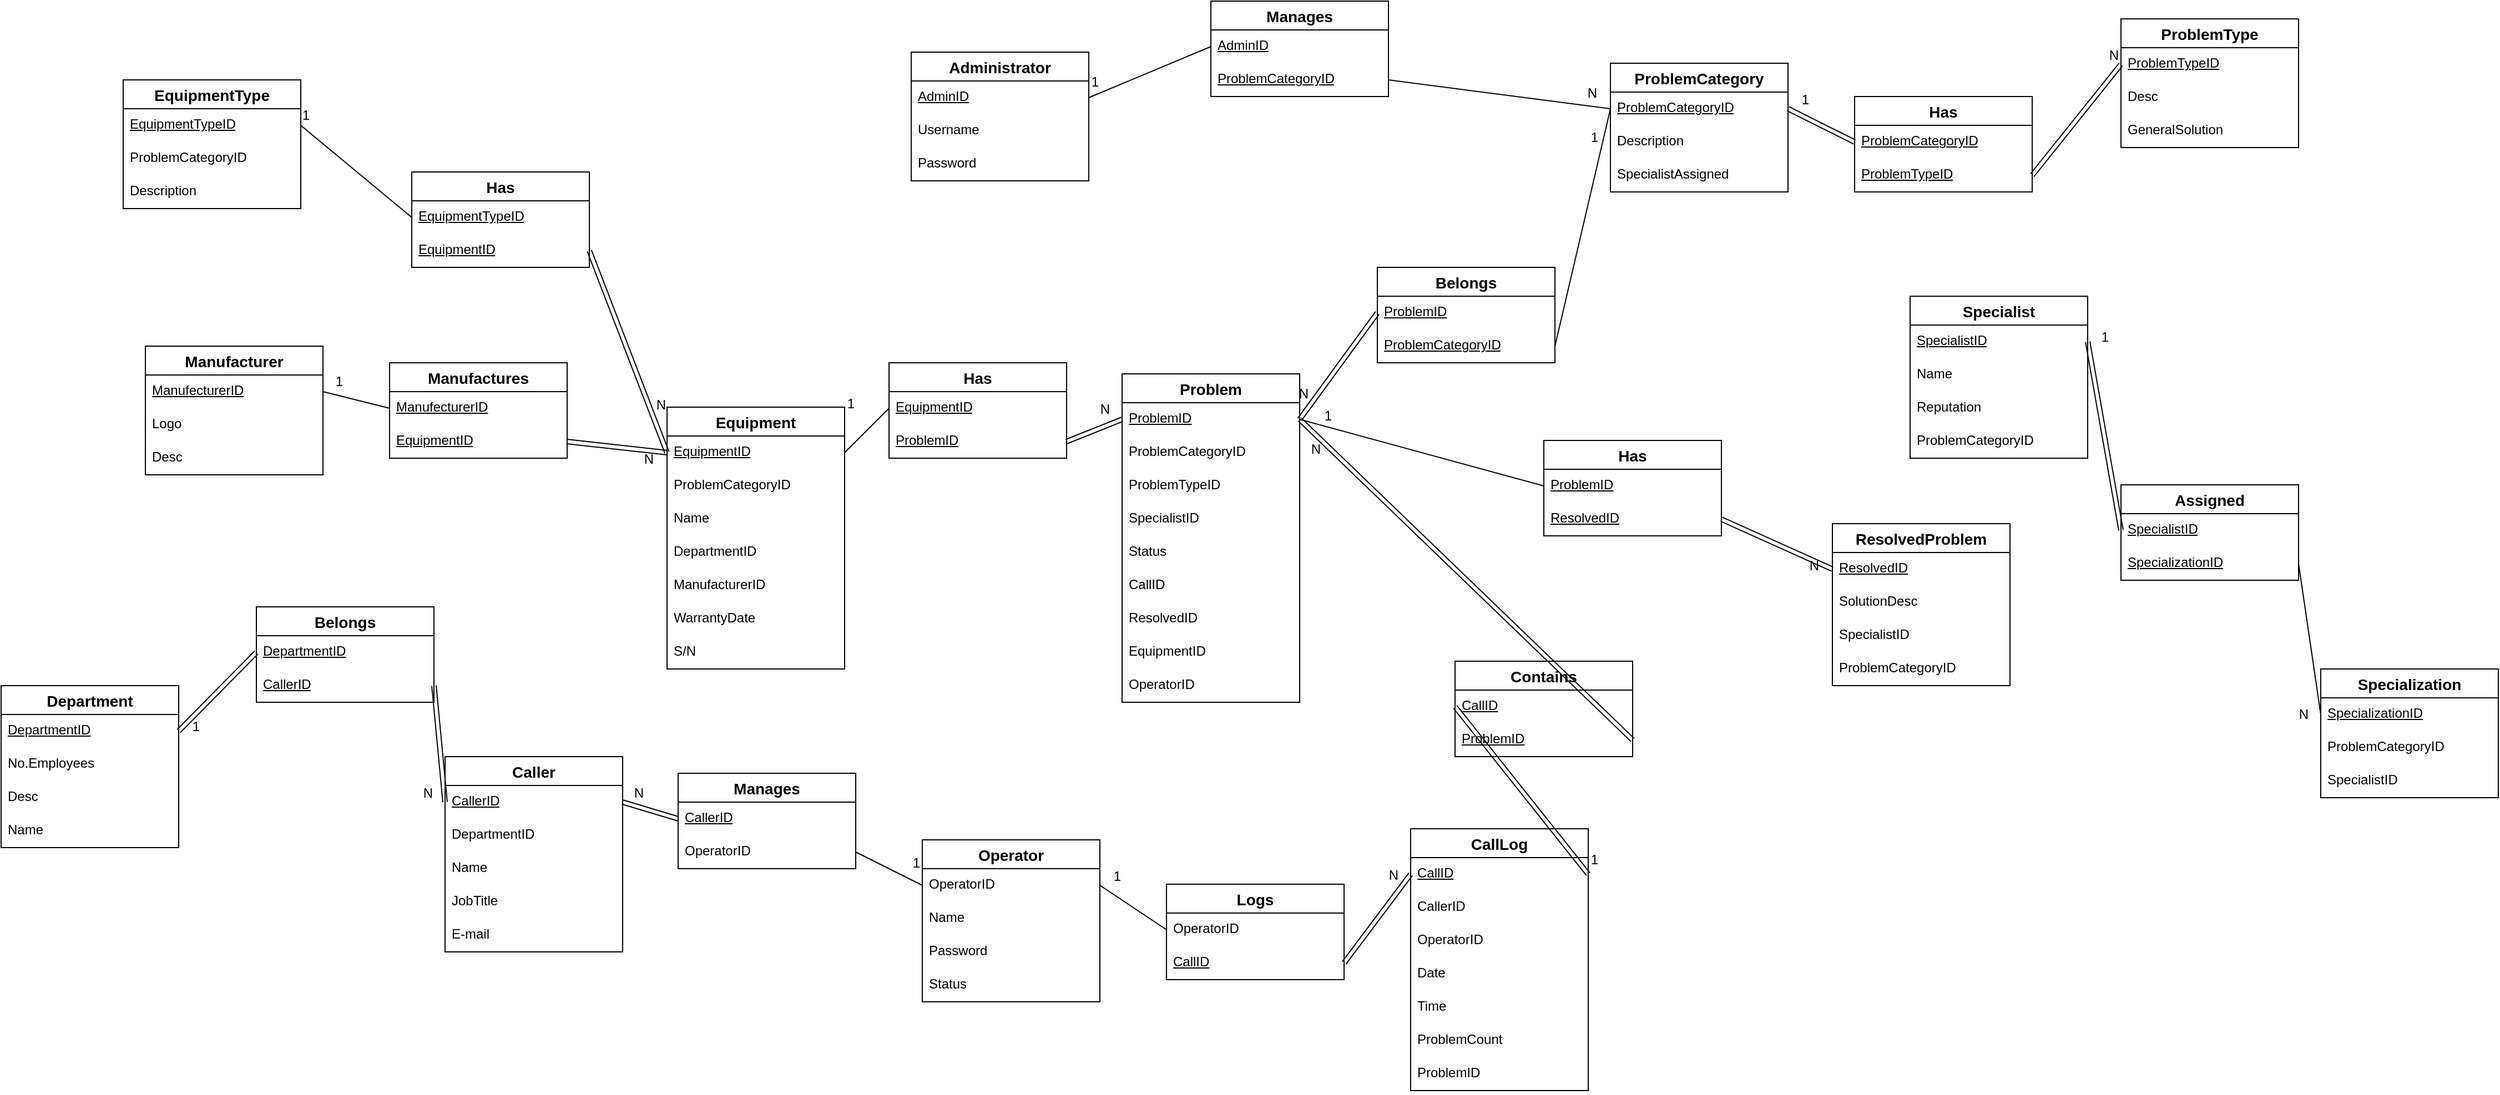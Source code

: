 <mxfile version="24.7.17">
  <diagram name="Página-1" id="cgUy74HiYtoIpU3tha52">
    <mxGraphModel dx="2302" dy="1422" grid="1" gridSize="10" guides="1" tooltips="1" connect="1" arrows="1" fold="1" page="1" pageScale="1" pageWidth="3300" pageHeight="4681" math="0" shadow="0">
      <root>
        <mxCell id="0" />
        <mxCell id="1" parent="0" />
        <mxCell id="JK030MNh_7zlfoLVC9jA-1" value="EquipmentType" style="swimlane;fontStyle=1;childLayout=stackLayout;horizontal=1;startSize=26;horizontalStack=0;resizeParent=1;resizeParentMax=0;resizeLast=0;collapsible=1;marginBottom=0;align=center;fontSize=14;" parent="1" vertex="1">
          <mxGeometry x="280" y="275" width="160" height="116" as="geometry">
            <mxRectangle x="720" y="360" width="140" height="30" as="alternateBounds" />
          </mxGeometry>
        </mxCell>
        <mxCell id="JK030MNh_7zlfoLVC9jA-2" value="&lt;u&gt;EquipmentTypeID&lt;/u&gt;" style="text;strokeColor=none;fillColor=none;spacingLeft=4;spacingRight=4;overflow=hidden;rotatable=0;points=[[0,0.5],[1,0.5]];portConstraint=eastwest;fontSize=12;whiteSpace=wrap;html=1;" parent="JK030MNh_7zlfoLVC9jA-1" vertex="1">
          <mxGeometry y="26" width="160" height="30" as="geometry" />
        </mxCell>
        <mxCell id="JK030MNh_7zlfoLVC9jA-3" value="ProblemCategoryID" style="text;strokeColor=none;fillColor=none;spacingLeft=4;spacingRight=4;overflow=hidden;rotatable=0;points=[[0,0.5],[1,0.5]];portConstraint=eastwest;fontSize=12;whiteSpace=wrap;html=1;" parent="JK030MNh_7zlfoLVC9jA-1" vertex="1">
          <mxGeometry y="56" width="160" height="30" as="geometry" />
        </mxCell>
        <mxCell id="JK030MNh_7zlfoLVC9jA-5" value="Description" style="text;strokeColor=none;fillColor=none;spacingLeft=4;spacingRight=4;overflow=hidden;rotatable=0;points=[[0,0.5],[1,0.5]];portConstraint=eastwest;fontSize=12;whiteSpace=wrap;html=1;" parent="JK030MNh_7zlfoLVC9jA-1" vertex="1">
          <mxGeometry y="86" width="160" height="30" as="geometry" />
        </mxCell>
        <mxCell id="JK030MNh_7zlfoLVC9jA-6" value="Manufacturer" style="swimlane;fontStyle=1;childLayout=stackLayout;horizontal=1;startSize=26;horizontalStack=0;resizeParent=1;resizeParentMax=0;resizeLast=0;collapsible=1;marginBottom=0;align=center;fontSize=14;" parent="1" vertex="1">
          <mxGeometry x="300" y="515" width="160" height="116" as="geometry">
            <mxRectangle x="720" y="490" width="120" height="30" as="alternateBounds" />
          </mxGeometry>
        </mxCell>
        <mxCell id="JK030MNh_7zlfoLVC9jA-7" value="&lt;u&gt;ManufecturerID&lt;/u&gt;" style="text;strokeColor=none;fillColor=none;spacingLeft=4;spacingRight=4;overflow=hidden;rotatable=0;points=[[0,0.5],[1,0.5]];portConstraint=eastwest;fontSize=12;whiteSpace=wrap;html=1;" parent="JK030MNh_7zlfoLVC9jA-6" vertex="1">
          <mxGeometry y="26" width="160" height="30" as="geometry" />
        </mxCell>
        <mxCell id="JK030MNh_7zlfoLVC9jA-8" value="Logo" style="text;strokeColor=none;fillColor=none;spacingLeft=4;spacingRight=4;overflow=hidden;rotatable=0;points=[[0,0.5],[1,0.5]];portConstraint=eastwest;fontSize=12;whiteSpace=wrap;html=1;" parent="JK030MNh_7zlfoLVC9jA-6" vertex="1">
          <mxGeometry y="56" width="160" height="30" as="geometry" />
        </mxCell>
        <mxCell id="JK030MNh_7zlfoLVC9jA-9" value="Desc" style="text;strokeColor=none;fillColor=none;spacingLeft=4;spacingRight=4;overflow=hidden;rotatable=0;points=[[0,0.5],[1,0.5]];portConstraint=eastwest;fontSize=12;whiteSpace=wrap;html=1;" parent="JK030MNh_7zlfoLVC9jA-6" vertex="1">
          <mxGeometry y="86" width="160" height="30" as="geometry" />
        </mxCell>
        <mxCell id="JK030MNh_7zlfoLVC9jA-12" value="Administrator" style="swimlane;fontStyle=1;childLayout=stackLayout;horizontal=1;startSize=26;horizontalStack=0;resizeParent=1;resizeParentMax=0;resizeLast=0;collapsible=1;marginBottom=0;align=center;fontSize=14;" parent="1" vertex="1">
          <mxGeometry x="990" y="250" width="160" height="116" as="geometry">
            <mxRectangle x="900" y="360" width="120" height="30" as="alternateBounds" />
          </mxGeometry>
        </mxCell>
        <mxCell id="JK030MNh_7zlfoLVC9jA-13" value="&lt;u&gt;AdminID&lt;/u&gt;" style="text;strokeColor=none;fillColor=none;spacingLeft=4;spacingRight=4;overflow=hidden;rotatable=0;points=[[0,0.5],[1,0.5]];portConstraint=eastwest;fontSize=12;whiteSpace=wrap;html=1;" parent="JK030MNh_7zlfoLVC9jA-12" vertex="1">
          <mxGeometry y="26" width="160" height="30" as="geometry" />
        </mxCell>
        <mxCell id="JK030MNh_7zlfoLVC9jA-14" value="Username" style="text;strokeColor=none;fillColor=none;spacingLeft=4;spacingRight=4;overflow=hidden;rotatable=0;points=[[0,0.5],[1,0.5]];portConstraint=eastwest;fontSize=12;whiteSpace=wrap;html=1;" parent="JK030MNh_7zlfoLVC9jA-12" vertex="1">
          <mxGeometry y="56" width="160" height="30" as="geometry" />
        </mxCell>
        <mxCell id="JK030MNh_7zlfoLVC9jA-15" value="Password" style="text;strokeColor=none;fillColor=none;spacingLeft=4;spacingRight=4;overflow=hidden;rotatable=0;points=[[0,0.5],[1,0.5]];portConstraint=eastwest;fontSize=12;whiteSpace=wrap;html=1;" parent="JK030MNh_7zlfoLVC9jA-12" vertex="1">
          <mxGeometry y="86" width="160" height="30" as="geometry" />
        </mxCell>
        <mxCell id="JK030MNh_7zlfoLVC9jA-16" value="Department" style="swimlane;fontStyle=1;childLayout=stackLayout;horizontal=1;startSize=26;horizontalStack=0;resizeParent=1;resizeParentMax=0;resizeLast=0;collapsible=1;marginBottom=0;align=center;fontSize=14;" parent="1" vertex="1">
          <mxGeometry x="170" y="821" width="160" height="146" as="geometry">
            <mxRectangle x="720" y="620" width="110" height="30" as="alternateBounds" />
          </mxGeometry>
        </mxCell>
        <mxCell id="JK030MNh_7zlfoLVC9jA-17" value="&lt;u&gt;DepartmentID&lt;/u&gt;" style="text;strokeColor=none;fillColor=none;spacingLeft=4;spacingRight=4;overflow=hidden;rotatable=0;points=[[0,0.5],[1,0.5]];portConstraint=eastwest;fontSize=12;whiteSpace=wrap;html=1;" parent="JK030MNh_7zlfoLVC9jA-16" vertex="1">
          <mxGeometry y="26" width="160" height="30" as="geometry" />
        </mxCell>
        <mxCell id="JK030MNh_7zlfoLVC9jA-18" value="No.Employees" style="text;strokeColor=none;fillColor=none;spacingLeft=4;spacingRight=4;overflow=hidden;rotatable=0;points=[[0,0.5],[1,0.5]];portConstraint=eastwest;fontSize=12;whiteSpace=wrap;html=1;" parent="JK030MNh_7zlfoLVC9jA-16" vertex="1">
          <mxGeometry y="56" width="160" height="30" as="geometry" />
        </mxCell>
        <mxCell id="JK030MNh_7zlfoLVC9jA-19" value="Desc" style="text;strokeColor=none;fillColor=none;spacingLeft=4;spacingRight=4;overflow=hidden;rotatable=0;points=[[0,0.5],[1,0.5]];portConstraint=eastwest;fontSize=12;whiteSpace=wrap;html=1;" parent="JK030MNh_7zlfoLVC9jA-16" vertex="1">
          <mxGeometry y="86" width="160" height="30" as="geometry" />
        </mxCell>
        <mxCell id="JK030MNh_7zlfoLVC9jA-20" value="Name" style="text;strokeColor=none;fillColor=none;spacingLeft=4;spacingRight=4;overflow=hidden;rotatable=0;points=[[0,0.5],[1,0.5]];portConstraint=eastwest;fontSize=12;whiteSpace=wrap;html=1;" parent="JK030MNh_7zlfoLVC9jA-16" vertex="1">
          <mxGeometry y="116" width="160" height="30" as="geometry" />
        </mxCell>
        <mxCell id="JK030MNh_7zlfoLVC9jA-21" value="Caller" style="swimlane;fontStyle=1;childLayout=stackLayout;horizontal=1;startSize=26;horizontalStack=0;resizeParent=1;resizeParentMax=0;resizeLast=0;collapsible=1;marginBottom=0;align=center;fontSize=14;" parent="1" vertex="1">
          <mxGeometry x="570" y="885" width="160" height="176" as="geometry">
            <mxRectangle x="720" y="780" width="80" height="30" as="alternateBounds" />
          </mxGeometry>
        </mxCell>
        <mxCell id="JK030MNh_7zlfoLVC9jA-22" value="&lt;u&gt;CallerID&lt;/u&gt;" style="text;strokeColor=none;fillColor=none;spacingLeft=4;spacingRight=4;overflow=hidden;rotatable=0;points=[[0,0.5],[1,0.5]];portConstraint=eastwest;fontSize=12;whiteSpace=wrap;html=1;" parent="JK030MNh_7zlfoLVC9jA-21" vertex="1">
          <mxGeometry y="26" width="160" height="30" as="geometry" />
        </mxCell>
        <mxCell id="JK030MNh_7zlfoLVC9jA-23" value="DepartmentID" style="text;strokeColor=none;fillColor=none;spacingLeft=4;spacingRight=4;overflow=hidden;rotatable=0;points=[[0,0.5],[1,0.5]];portConstraint=eastwest;fontSize=12;whiteSpace=wrap;html=1;" parent="JK030MNh_7zlfoLVC9jA-21" vertex="1">
          <mxGeometry y="56" width="160" height="30" as="geometry" />
        </mxCell>
        <mxCell id="JK030MNh_7zlfoLVC9jA-24" value="Name" style="text;strokeColor=none;fillColor=none;spacingLeft=4;spacingRight=4;overflow=hidden;rotatable=0;points=[[0,0.5],[1,0.5]];portConstraint=eastwest;fontSize=12;whiteSpace=wrap;html=1;" parent="JK030MNh_7zlfoLVC9jA-21" vertex="1">
          <mxGeometry y="86" width="160" height="30" as="geometry" />
        </mxCell>
        <mxCell id="JK030MNh_7zlfoLVC9jA-25" value="JobTitle" style="text;strokeColor=none;fillColor=none;spacingLeft=4;spacingRight=4;overflow=hidden;rotatable=0;points=[[0,0.5],[1,0.5]];portConstraint=eastwest;fontSize=12;whiteSpace=wrap;html=1;" parent="JK030MNh_7zlfoLVC9jA-21" vertex="1">
          <mxGeometry y="116" width="160" height="30" as="geometry" />
        </mxCell>
        <mxCell id="JK030MNh_7zlfoLVC9jA-26" value="E-mail" style="text;strokeColor=none;fillColor=none;spacingLeft=4;spacingRight=4;overflow=hidden;rotatable=0;points=[[0,0.5],[1,0.5]];portConstraint=eastwest;fontSize=12;whiteSpace=wrap;html=1;" parent="JK030MNh_7zlfoLVC9jA-21" vertex="1">
          <mxGeometry y="146" width="160" height="30" as="geometry" />
        </mxCell>
        <mxCell id="JK030MNh_7zlfoLVC9jA-27" value="Operator" style="swimlane;fontStyle=1;childLayout=stackLayout;horizontal=1;startSize=26;horizontalStack=0;resizeParent=1;resizeParentMax=0;resizeLast=0;collapsible=1;marginBottom=0;align=center;fontSize=14;" parent="1" vertex="1">
          <mxGeometry x="1000" y="960" width="160" height="146" as="geometry">
            <mxRectangle x="900" y="740" width="100" height="30" as="alternateBounds" />
          </mxGeometry>
        </mxCell>
        <mxCell id="JK030MNh_7zlfoLVC9jA-28" value="OperatorID" style="text;strokeColor=none;fillColor=none;spacingLeft=4;spacingRight=4;overflow=hidden;rotatable=0;points=[[0,0.5],[1,0.5]];portConstraint=eastwest;fontSize=12;whiteSpace=wrap;html=1;" parent="JK030MNh_7zlfoLVC9jA-27" vertex="1">
          <mxGeometry y="26" width="160" height="30" as="geometry" />
        </mxCell>
        <mxCell id="JK030MNh_7zlfoLVC9jA-29" value="Name" style="text;strokeColor=none;fillColor=none;spacingLeft=4;spacingRight=4;overflow=hidden;rotatable=0;points=[[0,0.5],[1,0.5]];portConstraint=eastwest;fontSize=12;whiteSpace=wrap;html=1;" parent="JK030MNh_7zlfoLVC9jA-27" vertex="1">
          <mxGeometry y="56" width="160" height="30" as="geometry" />
        </mxCell>
        <mxCell id="JK030MNh_7zlfoLVC9jA-30" value="Password" style="text;strokeColor=none;fillColor=none;spacingLeft=4;spacingRight=4;overflow=hidden;rotatable=0;points=[[0,0.5],[1,0.5]];portConstraint=eastwest;fontSize=12;whiteSpace=wrap;html=1;" parent="JK030MNh_7zlfoLVC9jA-27" vertex="1">
          <mxGeometry y="86" width="160" height="30" as="geometry" />
        </mxCell>
        <mxCell id="JK030MNh_7zlfoLVC9jA-31" value="Status" style="text;strokeColor=none;fillColor=none;spacingLeft=4;spacingRight=4;overflow=hidden;rotatable=0;points=[[0,0.5],[1,0.5]];portConstraint=eastwest;fontSize=12;whiteSpace=wrap;html=1;" parent="JK030MNh_7zlfoLVC9jA-27" vertex="1">
          <mxGeometry y="116" width="160" height="30" as="geometry" />
        </mxCell>
        <mxCell id="bwqaiT9aRmezGoFUWZD2-1" value="CallLog" style="swimlane;fontStyle=1;childLayout=stackLayout;horizontal=1;startSize=26;horizontalStack=0;resizeParent=1;resizeParentMax=0;resizeLast=0;collapsible=1;marginBottom=0;align=center;fontSize=14;" parent="1" vertex="1">
          <mxGeometry x="1440" y="950" width="160" height="236" as="geometry">
            <mxRectangle x="1080" y="670" width="90" height="30" as="alternateBounds" />
          </mxGeometry>
        </mxCell>
        <mxCell id="bwqaiT9aRmezGoFUWZD2-2" value="&lt;u&gt;CallID&lt;/u&gt;" style="text;strokeColor=none;fillColor=none;spacingLeft=4;spacingRight=4;overflow=hidden;rotatable=0;points=[[0,0.5],[1,0.5]];portConstraint=eastwest;fontSize=12;whiteSpace=wrap;html=1;" parent="bwqaiT9aRmezGoFUWZD2-1" vertex="1">
          <mxGeometry y="26" width="160" height="30" as="geometry" />
        </mxCell>
        <mxCell id="bwqaiT9aRmezGoFUWZD2-3" value="CallerID" style="text;strokeColor=none;fillColor=none;spacingLeft=4;spacingRight=4;overflow=hidden;rotatable=0;points=[[0,0.5],[1,0.5]];portConstraint=eastwest;fontSize=12;whiteSpace=wrap;html=1;" parent="bwqaiT9aRmezGoFUWZD2-1" vertex="1">
          <mxGeometry y="56" width="160" height="30" as="geometry" />
        </mxCell>
        <mxCell id="bwqaiT9aRmezGoFUWZD2-4" value="OperatorID" style="text;strokeColor=none;fillColor=none;spacingLeft=4;spacingRight=4;overflow=hidden;rotatable=0;points=[[0,0.5],[1,0.5]];portConstraint=eastwest;fontSize=12;whiteSpace=wrap;html=1;" parent="bwqaiT9aRmezGoFUWZD2-1" vertex="1">
          <mxGeometry y="86" width="160" height="30" as="geometry" />
        </mxCell>
        <mxCell id="bwqaiT9aRmezGoFUWZD2-5" value="Date" style="text;strokeColor=none;fillColor=none;spacingLeft=4;spacingRight=4;overflow=hidden;rotatable=0;points=[[0,0.5],[1,0.5]];portConstraint=eastwest;fontSize=12;whiteSpace=wrap;html=1;" parent="bwqaiT9aRmezGoFUWZD2-1" vertex="1">
          <mxGeometry y="116" width="160" height="30" as="geometry" />
        </mxCell>
        <mxCell id="bwqaiT9aRmezGoFUWZD2-6" value="Time" style="text;strokeColor=none;fillColor=none;spacingLeft=4;spacingRight=4;overflow=hidden;rotatable=0;points=[[0,0.5],[1,0.5]];portConstraint=eastwest;fontSize=12;whiteSpace=wrap;html=1;" parent="bwqaiT9aRmezGoFUWZD2-1" vertex="1">
          <mxGeometry y="146" width="160" height="30" as="geometry" />
        </mxCell>
        <mxCell id="bwqaiT9aRmezGoFUWZD2-7" value="ProblemCount" style="text;strokeColor=none;fillColor=none;spacingLeft=4;spacingRight=4;overflow=hidden;rotatable=0;points=[[0,0.5],[1,0.5]];portConstraint=eastwest;fontSize=12;whiteSpace=wrap;html=1;" parent="bwqaiT9aRmezGoFUWZD2-1" vertex="1">
          <mxGeometry y="176" width="160" height="30" as="geometry" />
        </mxCell>
        <mxCell id="bwqaiT9aRmezGoFUWZD2-8" value="ProblemID" style="text;strokeColor=none;fillColor=none;spacingLeft=4;spacingRight=4;overflow=hidden;rotatable=0;points=[[0,0.5],[1,0.5]];portConstraint=eastwest;fontSize=12;whiteSpace=wrap;html=1;" parent="bwqaiT9aRmezGoFUWZD2-1" vertex="1">
          <mxGeometry y="206" width="160" height="30" as="geometry" />
        </mxCell>
        <mxCell id="bwqaiT9aRmezGoFUWZD2-9" value="Equipment" style="swimlane;fontStyle=1;childLayout=stackLayout;horizontal=1;startSize=26;horizontalStack=0;resizeParent=1;resizeParentMax=0;resizeLast=0;collapsible=1;marginBottom=0;align=center;fontSize=14;" parent="1" vertex="1">
          <mxGeometry x="770" y="570" width="160" height="236" as="geometry">
            <mxRectangle x="900" y="490" width="110" height="30" as="alternateBounds" />
          </mxGeometry>
        </mxCell>
        <mxCell id="bwqaiT9aRmezGoFUWZD2-10" value="&lt;u&gt;EquipmentID&lt;/u&gt;" style="text;strokeColor=none;fillColor=none;spacingLeft=4;spacingRight=4;overflow=hidden;rotatable=0;points=[[0,0.5],[1,0.5]];portConstraint=eastwest;fontSize=12;whiteSpace=wrap;html=1;" parent="bwqaiT9aRmezGoFUWZD2-9" vertex="1">
          <mxGeometry y="26" width="160" height="30" as="geometry" />
        </mxCell>
        <mxCell id="bwqaiT9aRmezGoFUWZD2-11" value="ProblemCategoryID" style="text;strokeColor=none;fillColor=none;spacingLeft=4;spacingRight=4;overflow=hidden;rotatable=0;points=[[0,0.5],[1,0.5]];portConstraint=eastwest;fontSize=12;whiteSpace=wrap;html=1;" parent="bwqaiT9aRmezGoFUWZD2-9" vertex="1">
          <mxGeometry y="56" width="160" height="30" as="geometry" />
        </mxCell>
        <mxCell id="bwqaiT9aRmezGoFUWZD2-12" value="Name" style="text;strokeColor=none;fillColor=none;spacingLeft=4;spacingRight=4;overflow=hidden;rotatable=0;points=[[0,0.5],[1,0.5]];portConstraint=eastwest;fontSize=12;whiteSpace=wrap;html=1;" parent="bwqaiT9aRmezGoFUWZD2-9" vertex="1">
          <mxGeometry y="86" width="160" height="30" as="geometry" />
        </mxCell>
        <mxCell id="bwqaiT9aRmezGoFUWZD2-13" value="DepartmentID" style="text;strokeColor=none;fillColor=none;spacingLeft=4;spacingRight=4;overflow=hidden;rotatable=0;points=[[0,0.5],[1,0.5]];portConstraint=eastwest;fontSize=12;whiteSpace=wrap;html=1;" parent="bwqaiT9aRmezGoFUWZD2-9" vertex="1">
          <mxGeometry y="116" width="160" height="30" as="geometry" />
        </mxCell>
        <mxCell id="bwqaiT9aRmezGoFUWZD2-14" value="ManufacturerID" style="text;strokeColor=none;fillColor=none;spacingLeft=4;spacingRight=4;overflow=hidden;rotatable=0;points=[[0,0.5],[1,0.5]];portConstraint=eastwest;fontSize=12;whiteSpace=wrap;html=1;" parent="bwqaiT9aRmezGoFUWZD2-9" vertex="1">
          <mxGeometry y="146" width="160" height="30" as="geometry" />
        </mxCell>
        <mxCell id="bwqaiT9aRmezGoFUWZD2-15" value="WarrantyDate" style="text;strokeColor=none;fillColor=none;spacingLeft=4;spacingRight=4;overflow=hidden;rotatable=0;points=[[0,0.5],[1,0.5]];portConstraint=eastwest;fontSize=12;whiteSpace=wrap;html=1;" parent="bwqaiT9aRmezGoFUWZD2-9" vertex="1">
          <mxGeometry y="176" width="160" height="30" as="geometry" />
        </mxCell>
        <mxCell id="bwqaiT9aRmezGoFUWZD2-16" value="S/N" style="text;strokeColor=none;fillColor=none;spacingLeft=4;spacingRight=4;overflow=hidden;rotatable=0;points=[[0,0.5],[1,0.5]];portConstraint=eastwest;fontSize=12;whiteSpace=wrap;html=1;" parent="bwqaiT9aRmezGoFUWZD2-9" vertex="1">
          <mxGeometry y="206" width="160" height="30" as="geometry" />
        </mxCell>
        <mxCell id="bwqaiT9aRmezGoFUWZD2-17" value="Specialization" style="swimlane;fontStyle=1;childLayout=stackLayout;horizontal=1;startSize=26;horizontalStack=0;resizeParent=1;resizeParentMax=0;resizeLast=0;collapsible=1;marginBottom=0;align=center;fontSize=14;" parent="1" vertex="1">
          <mxGeometry x="2260" y="806" width="160" height="116" as="geometry">
            <mxRectangle x="1260" y="936" width="130" height="30" as="alternateBounds" />
          </mxGeometry>
        </mxCell>
        <mxCell id="bwqaiT9aRmezGoFUWZD2-18" value="&lt;u&gt;SpecializationID&lt;/u&gt;" style="text;strokeColor=none;fillColor=none;spacingLeft=4;spacingRight=4;overflow=hidden;rotatable=0;points=[[0,0.5],[1,0.5]];portConstraint=eastwest;fontSize=12;whiteSpace=wrap;html=1;" parent="bwqaiT9aRmezGoFUWZD2-17" vertex="1">
          <mxGeometry y="26" width="160" height="30" as="geometry" />
        </mxCell>
        <mxCell id="bwqaiT9aRmezGoFUWZD2-19" value="ProblemCategoryID" style="text;strokeColor=none;fillColor=none;spacingLeft=4;spacingRight=4;overflow=hidden;rotatable=0;points=[[0,0.5],[1,0.5]];portConstraint=eastwest;fontSize=12;whiteSpace=wrap;html=1;" parent="bwqaiT9aRmezGoFUWZD2-17" vertex="1">
          <mxGeometry y="56" width="160" height="30" as="geometry" />
        </mxCell>
        <mxCell id="bwqaiT9aRmezGoFUWZD2-20" value="SpecialistID" style="text;strokeColor=none;fillColor=none;spacingLeft=4;spacingRight=4;overflow=hidden;rotatable=0;points=[[0,0.5],[1,0.5]];portConstraint=eastwest;fontSize=12;whiteSpace=wrap;html=1;" parent="bwqaiT9aRmezGoFUWZD2-17" vertex="1">
          <mxGeometry y="86" width="160" height="30" as="geometry" />
        </mxCell>
        <mxCell id="bwqaiT9aRmezGoFUWZD2-21" value="ProblemCategory" style="swimlane;fontStyle=1;childLayout=stackLayout;horizontal=1;startSize=26;horizontalStack=0;resizeParent=1;resizeParentMax=0;resizeLast=0;collapsible=1;marginBottom=0;align=center;fontSize=14;" parent="1" vertex="1">
          <mxGeometry x="1620" y="260" width="160" height="116" as="geometry">
            <mxRectangle x="1260" y="360" width="150" height="30" as="alternateBounds" />
          </mxGeometry>
        </mxCell>
        <mxCell id="bwqaiT9aRmezGoFUWZD2-22" value="&lt;u&gt;ProblemCategoryID&lt;/u&gt;" style="text;strokeColor=none;fillColor=none;spacingLeft=4;spacingRight=4;overflow=hidden;rotatable=0;points=[[0,0.5],[1,0.5]];portConstraint=eastwest;fontSize=12;whiteSpace=wrap;html=1;" parent="bwqaiT9aRmezGoFUWZD2-21" vertex="1">
          <mxGeometry y="26" width="160" height="30" as="geometry" />
        </mxCell>
        <mxCell id="bwqaiT9aRmezGoFUWZD2-23" value="Description" style="text;strokeColor=none;fillColor=none;spacingLeft=4;spacingRight=4;overflow=hidden;rotatable=0;points=[[0,0.5],[1,0.5]];portConstraint=eastwest;fontSize=12;whiteSpace=wrap;html=1;" parent="bwqaiT9aRmezGoFUWZD2-21" vertex="1">
          <mxGeometry y="56" width="160" height="30" as="geometry" />
        </mxCell>
        <mxCell id="bwqaiT9aRmezGoFUWZD2-24" value="SpecialistAssigned" style="text;strokeColor=none;fillColor=none;spacingLeft=4;spacingRight=4;overflow=hidden;rotatable=0;points=[[0,0.5],[1,0.5]];portConstraint=eastwest;fontSize=12;whiteSpace=wrap;html=1;" parent="bwqaiT9aRmezGoFUWZD2-21" vertex="1">
          <mxGeometry y="86" width="160" height="30" as="geometry" />
        </mxCell>
        <mxCell id="bwqaiT9aRmezGoFUWZD2-25" value="ProblemType" style="swimlane;fontStyle=1;childLayout=stackLayout;horizontal=1;startSize=26;horizontalStack=0;resizeParent=1;resizeParentMax=0;resizeLast=0;collapsible=1;marginBottom=0;align=center;fontSize=14;" parent="1" vertex="1">
          <mxGeometry x="2080" y="220" width="160" height="116" as="geometry">
            <mxRectangle x="1260" y="490" width="120" height="30" as="alternateBounds" />
          </mxGeometry>
        </mxCell>
        <mxCell id="bwqaiT9aRmezGoFUWZD2-26" value="&lt;u&gt;ProblemTypeID&lt;/u&gt;" style="text;strokeColor=none;fillColor=none;spacingLeft=4;spacingRight=4;overflow=hidden;rotatable=0;points=[[0,0.5],[1,0.5]];portConstraint=eastwest;fontSize=12;whiteSpace=wrap;html=1;" parent="bwqaiT9aRmezGoFUWZD2-25" vertex="1">
          <mxGeometry y="26" width="160" height="30" as="geometry" />
        </mxCell>
        <mxCell id="bwqaiT9aRmezGoFUWZD2-27" value="Desc" style="text;strokeColor=none;fillColor=none;spacingLeft=4;spacingRight=4;overflow=hidden;rotatable=0;points=[[0,0.5],[1,0.5]];portConstraint=eastwest;fontSize=12;whiteSpace=wrap;html=1;" parent="bwqaiT9aRmezGoFUWZD2-25" vertex="1">
          <mxGeometry y="56" width="160" height="30" as="geometry" />
        </mxCell>
        <mxCell id="bwqaiT9aRmezGoFUWZD2-28" value="GeneralSolution" style="text;strokeColor=none;fillColor=none;spacingLeft=4;spacingRight=4;overflow=hidden;rotatable=0;points=[[0,0.5],[1,0.5]];portConstraint=eastwest;fontSize=12;whiteSpace=wrap;html=1;" parent="bwqaiT9aRmezGoFUWZD2-25" vertex="1">
          <mxGeometry y="86" width="160" height="30" as="geometry" />
        </mxCell>
        <mxCell id="bwqaiT9aRmezGoFUWZD2-29" value="ResolvedProblem" style="swimlane;fontStyle=1;childLayout=stackLayout;horizontal=1;startSize=26;horizontalStack=0;resizeParent=1;resizeParentMax=0;resizeLast=0;collapsible=1;marginBottom=0;align=center;fontSize=14;" parent="1" vertex="1">
          <mxGeometry x="1820" y="675" width="160" height="146" as="geometry">
            <mxRectangle x="1260" y="776" width="150" height="30" as="alternateBounds" />
          </mxGeometry>
        </mxCell>
        <mxCell id="bwqaiT9aRmezGoFUWZD2-30" value="&lt;u&gt;ResolvedID&lt;/u&gt;" style="text;strokeColor=none;fillColor=none;spacingLeft=4;spacingRight=4;overflow=hidden;rotatable=0;points=[[0,0.5],[1,0.5]];portConstraint=eastwest;fontSize=12;whiteSpace=wrap;html=1;" parent="bwqaiT9aRmezGoFUWZD2-29" vertex="1">
          <mxGeometry y="26" width="160" height="30" as="geometry" />
        </mxCell>
        <mxCell id="bwqaiT9aRmezGoFUWZD2-31" value="SolutionDesc" style="text;strokeColor=none;fillColor=none;spacingLeft=4;spacingRight=4;overflow=hidden;rotatable=0;points=[[0,0.5],[1,0.5]];portConstraint=eastwest;fontSize=12;whiteSpace=wrap;html=1;" parent="bwqaiT9aRmezGoFUWZD2-29" vertex="1">
          <mxGeometry y="56" width="160" height="30" as="geometry" />
        </mxCell>
        <mxCell id="bwqaiT9aRmezGoFUWZD2-33" value="SpecialistID" style="text;strokeColor=none;fillColor=none;spacingLeft=4;spacingRight=4;overflow=hidden;rotatable=0;points=[[0,0.5],[1,0.5]];portConstraint=eastwest;fontSize=12;whiteSpace=wrap;html=1;" parent="bwqaiT9aRmezGoFUWZD2-29" vertex="1">
          <mxGeometry y="86" width="160" height="30" as="geometry" />
        </mxCell>
        <mxCell id="bwqaiT9aRmezGoFUWZD2-32" value="ProblemCategoryID" style="text;strokeColor=none;fillColor=none;spacingLeft=4;spacingRight=4;overflow=hidden;rotatable=0;points=[[0,0.5],[1,0.5]];portConstraint=eastwest;fontSize=12;whiteSpace=wrap;html=1;" parent="bwqaiT9aRmezGoFUWZD2-29" vertex="1">
          <mxGeometry y="116" width="160" height="30" as="geometry" />
        </mxCell>
        <mxCell id="bwqaiT9aRmezGoFUWZD2-34" value="Specialist" style="swimlane;fontStyle=1;childLayout=stackLayout;horizontal=1;startSize=26;horizontalStack=0;resizeParent=1;resizeParentMax=0;resizeLast=0;collapsible=1;marginBottom=0;align=center;fontSize=14;" parent="1" vertex="1">
          <mxGeometry x="1890" y="470" width="160" height="146" as="geometry">
            <mxRectangle x="1260" y="620" width="100" height="30" as="alternateBounds" />
          </mxGeometry>
        </mxCell>
        <mxCell id="bwqaiT9aRmezGoFUWZD2-35" value="&lt;u&gt;SpecialistID&lt;/u&gt;" style="text;strokeColor=none;fillColor=none;spacingLeft=4;spacingRight=4;overflow=hidden;rotatable=0;points=[[0,0.5],[1,0.5]];portConstraint=eastwest;fontSize=12;whiteSpace=wrap;html=1;" parent="bwqaiT9aRmezGoFUWZD2-34" vertex="1">
          <mxGeometry y="26" width="160" height="30" as="geometry" />
        </mxCell>
        <mxCell id="bwqaiT9aRmezGoFUWZD2-36" value="Name" style="text;strokeColor=none;fillColor=none;spacingLeft=4;spacingRight=4;overflow=hidden;rotatable=0;points=[[0,0.5],[1,0.5]];portConstraint=eastwest;fontSize=12;whiteSpace=wrap;html=1;" parent="bwqaiT9aRmezGoFUWZD2-34" vertex="1">
          <mxGeometry y="56" width="160" height="30" as="geometry" />
        </mxCell>
        <mxCell id="bwqaiT9aRmezGoFUWZD2-38" value="Reputation" style="text;strokeColor=none;fillColor=none;spacingLeft=4;spacingRight=4;overflow=hidden;rotatable=0;points=[[0,0.5],[1,0.5]];portConstraint=eastwest;fontSize=12;whiteSpace=wrap;html=1;" parent="bwqaiT9aRmezGoFUWZD2-34" vertex="1">
          <mxGeometry y="86" width="160" height="30" as="geometry" />
        </mxCell>
        <mxCell id="bwqaiT9aRmezGoFUWZD2-37" value="ProblemCategoryID" style="text;strokeColor=none;fillColor=none;spacingLeft=4;spacingRight=4;overflow=hidden;rotatable=0;points=[[0,0.5],[1,0.5]];portConstraint=eastwest;fontSize=12;whiteSpace=wrap;html=1;" parent="bwqaiT9aRmezGoFUWZD2-34" vertex="1">
          <mxGeometry y="116" width="160" height="30" as="geometry" />
        </mxCell>
        <mxCell id="bwqaiT9aRmezGoFUWZD2-39" value="Problem" style="swimlane;fontStyle=1;childLayout=stackLayout;horizontal=1;startSize=26;horizontalStack=0;resizeParent=1;resizeParentMax=0;resizeLast=0;collapsible=1;marginBottom=0;align=center;fontSize=14;" parent="1" vertex="1">
          <mxGeometry x="1180" y="540" width="160" height="296" as="geometry">
            <mxRectangle x="1080" y="360" width="90" height="30" as="alternateBounds" />
          </mxGeometry>
        </mxCell>
        <mxCell id="bwqaiT9aRmezGoFUWZD2-40" value="&lt;u&gt;ProblemID&lt;/u&gt;" style="text;strokeColor=none;fillColor=none;spacingLeft=4;spacingRight=4;overflow=hidden;rotatable=0;points=[[0,0.5],[1,0.5]];portConstraint=eastwest;fontSize=12;whiteSpace=wrap;html=1;" parent="bwqaiT9aRmezGoFUWZD2-39" vertex="1">
          <mxGeometry y="26" width="160" height="30" as="geometry" />
        </mxCell>
        <mxCell id="bwqaiT9aRmezGoFUWZD2-41" value="ProblemCategoryID" style="text;strokeColor=none;fillColor=none;spacingLeft=4;spacingRight=4;overflow=hidden;rotatable=0;points=[[0,0.5],[1,0.5]];portConstraint=eastwest;fontSize=12;whiteSpace=wrap;html=1;" parent="bwqaiT9aRmezGoFUWZD2-39" vertex="1">
          <mxGeometry y="56" width="160" height="30" as="geometry" />
        </mxCell>
        <mxCell id="bwqaiT9aRmezGoFUWZD2-42" value="ProblemTypeID" style="text;strokeColor=none;fillColor=none;spacingLeft=4;spacingRight=4;overflow=hidden;rotatable=0;points=[[0,0.5],[1,0.5]];portConstraint=eastwest;fontSize=12;whiteSpace=wrap;html=1;" parent="bwqaiT9aRmezGoFUWZD2-39" vertex="1">
          <mxGeometry y="86" width="160" height="30" as="geometry" />
        </mxCell>
        <mxCell id="bwqaiT9aRmezGoFUWZD2-43" value="SpecialistID" style="text;strokeColor=none;fillColor=none;spacingLeft=4;spacingRight=4;overflow=hidden;rotatable=0;points=[[0,0.5],[1,0.5]];portConstraint=eastwest;fontSize=12;whiteSpace=wrap;html=1;" parent="bwqaiT9aRmezGoFUWZD2-39" vertex="1">
          <mxGeometry y="116" width="160" height="30" as="geometry" />
        </mxCell>
        <mxCell id="bwqaiT9aRmezGoFUWZD2-44" value="Status" style="text;strokeColor=none;fillColor=none;spacingLeft=4;spacingRight=4;overflow=hidden;rotatable=0;points=[[0,0.5],[1,0.5]];portConstraint=eastwest;fontSize=12;whiteSpace=wrap;html=1;" parent="bwqaiT9aRmezGoFUWZD2-39" vertex="1">
          <mxGeometry y="146" width="160" height="30" as="geometry" />
        </mxCell>
        <mxCell id="bwqaiT9aRmezGoFUWZD2-45" value="CallID" style="text;strokeColor=none;fillColor=none;spacingLeft=4;spacingRight=4;overflow=hidden;rotatable=0;points=[[0,0.5],[1,0.5]];portConstraint=eastwest;fontSize=12;whiteSpace=wrap;html=1;" parent="bwqaiT9aRmezGoFUWZD2-39" vertex="1">
          <mxGeometry y="176" width="160" height="30" as="geometry" />
        </mxCell>
        <mxCell id="bwqaiT9aRmezGoFUWZD2-46" value="ResolvedID" style="text;strokeColor=none;fillColor=none;spacingLeft=4;spacingRight=4;overflow=hidden;rotatable=0;points=[[0,0.5],[1,0.5]];portConstraint=eastwest;fontSize=12;whiteSpace=wrap;html=1;" parent="bwqaiT9aRmezGoFUWZD2-39" vertex="1">
          <mxGeometry y="206" width="160" height="30" as="geometry" />
        </mxCell>
        <mxCell id="bwqaiT9aRmezGoFUWZD2-47" value="EquipmentID" style="text;strokeColor=none;fillColor=none;spacingLeft=4;spacingRight=4;overflow=hidden;rotatable=0;points=[[0,0.5],[1,0.5]];portConstraint=eastwest;fontSize=12;whiteSpace=wrap;html=1;" parent="bwqaiT9aRmezGoFUWZD2-39" vertex="1">
          <mxGeometry y="236" width="160" height="30" as="geometry" />
        </mxCell>
        <mxCell id="bwqaiT9aRmezGoFUWZD2-48" value="OperatorID" style="text;strokeColor=none;fillColor=none;spacingLeft=4;spacingRight=4;overflow=hidden;rotatable=0;points=[[0,0.5],[1,0.5]];portConstraint=eastwest;fontSize=12;whiteSpace=wrap;html=1;" parent="bwqaiT9aRmezGoFUWZD2-39" vertex="1">
          <mxGeometry y="266" width="160" height="30" as="geometry" />
        </mxCell>
        <mxCell id="XthvC1Dox0gNo0ZlnmB0-1" value="Manufactures" style="swimlane;fontStyle=1;childLayout=stackLayout;horizontal=1;startSize=26;horizontalStack=0;resizeParent=1;resizeParentMax=0;resizeLast=0;collapsible=1;marginBottom=0;align=center;fontSize=14;" vertex="1" parent="1">
          <mxGeometry x="520" y="530" width="160" height="86" as="geometry">
            <mxRectangle x="720" y="490" width="120" height="30" as="alternateBounds" />
          </mxGeometry>
        </mxCell>
        <mxCell id="XthvC1Dox0gNo0ZlnmB0-2" value="&lt;u&gt;ManufecturerID&lt;/u&gt;" style="text;strokeColor=none;fillColor=none;spacingLeft=4;spacingRight=4;overflow=hidden;rotatable=0;points=[[0,0.5],[1,0.5]];portConstraint=eastwest;fontSize=12;whiteSpace=wrap;html=1;" vertex="1" parent="XthvC1Dox0gNo0ZlnmB0-1">
          <mxGeometry y="26" width="160" height="30" as="geometry" />
        </mxCell>
        <mxCell id="XthvC1Dox0gNo0ZlnmB0-3" value="&lt;u&gt;EquipmentID&lt;/u&gt;" style="text;strokeColor=none;fillColor=none;spacingLeft=4;spacingRight=4;overflow=hidden;rotatable=0;points=[[0,0.5],[1,0.5]];portConstraint=eastwest;fontSize=12;whiteSpace=wrap;html=1;" vertex="1" parent="XthvC1Dox0gNo0ZlnmB0-1">
          <mxGeometry y="56" width="160" height="30" as="geometry" />
        </mxCell>
        <mxCell id="XthvC1Dox0gNo0ZlnmB0-5" value="" style="endArrow=none;html=1;rounded=0;entryX=1;entryY=0.5;entryDx=0;entryDy=0;exitX=0;exitY=0.5;exitDx=0;exitDy=0;" edge="1" parent="1" source="XthvC1Dox0gNo0ZlnmB0-2" target="JK030MNh_7zlfoLVC9jA-7">
          <mxGeometry relative="1" as="geometry">
            <mxPoint x="970" y="670" as="sourcePoint" />
            <mxPoint x="1130" y="670" as="targetPoint" />
          </mxGeometry>
        </mxCell>
        <mxCell id="XthvC1Dox0gNo0ZlnmB0-6" value="1" style="resizable=0;html=1;whiteSpace=wrap;align=right;verticalAlign=bottom;" connectable="0" vertex="1" parent="XthvC1Dox0gNo0ZlnmB0-5">
          <mxGeometry x="1" relative="1" as="geometry">
            <mxPoint x="20" as="offset" />
          </mxGeometry>
        </mxCell>
        <mxCell id="XthvC1Dox0gNo0ZlnmB0-7" value="" style="shape=link;html=1;rounded=0;entryX=0;entryY=0.5;entryDx=0;entryDy=0;exitX=1;exitY=0.5;exitDx=0;exitDy=0;" edge="1" parent="1" source="XthvC1Dox0gNo0ZlnmB0-3" target="bwqaiT9aRmezGoFUWZD2-10">
          <mxGeometry relative="1" as="geometry">
            <mxPoint x="970" y="670" as="sourcePoint" />
            <mxPoint x="1130" y="670" as="targetPoint" />
          </mxGeometry>
        </mxCell>
        <mxCell id="XthvC1Dox0gNo0ZlnmB0-8" value="N" style="resizable=0;html=1;whiteSpace=wrap;align=right;verticalAlign=bottom;" connectable="0" vertex="1" parent="XthvC1Dox0gNo0ZlnmB0-7">
          <mxGeometry x="1" relative="1" as="geometry">
            <mxPoint x="-10" y="15" as="offset" />
          </mxGeometry>
        </mxCell>
        <mxCell id="XthvC1Dox0gNo0ZlnmB0-13" value="Belongs" style="swimlane;fontStyle=1;childLayout=stackLayout;horizontal=1;startSize=26;horizontalStack=0;resizeParent=1;resizeParentMax=0;resizeLast=0;collapsible=1;marginBottom=0;align=center;fontSize=14;" vertex="1" parent="1">
          <mxGeometry x="400" y="750" width="160" height="86" as="geometry">
            <mxRectangle x="720" y="490" width="120" height="30" as="alternateBounds" />
          </mxGeometry>
        </mxCell>
        <mxCell id="XthvC1Dox0gNo0ZlnmB0-14" value="&lt;u&gt;DepartmentID&lt;/u&gt;" style="text;strokeColor=none;fillColor=none;spacingLeft=4;spacingRight=4;overflow=hidden;rotatable=0;points=[[0,0.5],[1,0.5]];portConstraint=eastwest;fontSize=12;whiteSpace=wrap;html=1;" vertex="1" parent="XthvC1Dox0gNo0ZlnmB0-13">
          <mxGeometry y="26" width="160" height="30" as="geometry" />
        </mxCell>
        <mxCell id="XthvC1Dox0gNo0ZlnmB0-15" value="&lt;u&gt;CallerID&lt;/u&gt;" style="text;strokeColor=none;fillColor=none;spacingLeft=4;spacingRight=4;overflow=hidden;rotatable=0;points=[[0,0.5],[1,0.5]];portConstraint=eastwest;fontSize=12;whiteSpace=wrap;html=1;" vertex="1" parent="XthvC1Dox0gNo0ZlnmB0-13">
          <mxGeometry y="56" width="160" height="30" as="geometry" />
        </mxCell>
        <mxCell id="XthvC1Dox0gNo0ZlnmB0-20" value="" style="shape=link;html=1;rounded=0;entryX=0;entryY=0.5;entryDx=0;entryDy=0;exitX=1;exitY=0.5;exitDx=0;exitDy=0;" edge="1" parent="1" source="XthvC1Dox0gNo0ZlnmB0-15" target="JK030MNh_7zlfoLVC9jA-22">
          <mxGeometry relative="1" as="geometry">
            <mxPoint x="760" y="587" as="sourcePoint" />
            <mxPoint x="790" y="681" as="targetPoint" />
          </mxGeometry>
        </mxCell>
        <mxCell id="XthvC1Dox0gNo0ZlnmB0-21" value="N" style="resizable=0;html=1;whiteSpace=wrap;align=right;verticalAlign=bottom;" connectable="0" vertex="1" parent="XthvC1Dox0gNo0ZlnmB0-20">
          <mxGeometry x="1" relative="1" as="geometry">
            <mxPoint x="-10" as="offset" />
          </mxGeometry>
        </mxCell>
        <mxCell id="XthvC1Dox0gNo0ZlnmB0-22" value="" style="shape=link;html=1;rounded=0;entryX=1;entryY=0.5;entryDx=0;entryDy=0;exitX=0;exitY=0.5;exitDx=0;exitDy=0;" edge="1" parent="1" source="XthvC1Dox0gNo0ZlnmB0-14" target="JK030MNh_7zlfoLVC9jA-17">
          <mxGeometry relative="1" as="geometry">
            <mxPoint x="870" y="840" as="sourcePoint" />
            <mxPoint x="1030" y="840" as="targetPoint" />
          </mxGeometry>
        </mxCell>
        <mxCell id="XthvC1Dox0gNo0ZlnmB0-23" value="1" style="resizable=0;html=1;whiteSpace=wrap;align=right;verticalAlign=bottom;" connectable="0" vertex="1" parent="XthvC1Dox0gNo0ZlnmB0-22">
          <mxGeometry x="1" relative="1" as="geometry">
            <mxPoint x="20" y="5" as="offset" />
          </mxGeometry>
        </mxCell>
        <mxCell id="XthvC1Dox0gNo0ZlnmB0-26" value="Manages" style="swimlane;fontStyle=1;childLayout=stackLayout;horizontal=1;startSize=26;horizontalStack=0;resizeParent=1;resizeParentMax=0;resizeLast=0;collapsible=1;marginBottom=0;align=center;fontSize=14;" vertex="1" parent="1">
          <mxGeometry x="780" y="900" width="160" height="86" as="geometry">
            <mxRectangle x="720" y="490" width="120" height="30" as="alternateBounds" />
          </mxGeometry>
        </mxCell>
        <mxCell id="XthvC1Dox0gNo0ZlnmB0-27" value="&lt;u&gt;CallerID&lt;/u&gt;" style="text;strokeColor=none;fillColor=none;spacingLeft=4;spacingRight=4;overflow=hidden;rotatable=0;points=[[0,0.5],[1,0.5]];portConstraint=eastwest;fontSize=12;whiteSpace=wrap;html=1;" vertex="1" parent="XthvC1Dox0gNo0ZlnmB0-26">
          <mxGeometry y="26" width="160" height="30" as="geometry" />
        </mxCell>
        <mxCell id="XthvC1Dox0gNo0ZlnmB0-28" value="OperatorID" style="text;strokeColor=none;fillColor=none;spacingLeft=4;spacingRight=4;overflow=hidden;rotatable=0;points=[[0,0.5],[1,0.5]];portConstraint=eastwest;fontSize=12;whiteSpace=wrap;html=1;" vertex="1" parent="XthvC1Dox0gNo0ZlnmB0-26">
          <mxGeometry y="56" width="160" height="30" as="geometry" />
        </mxCell>
        <mxCell id="XthvC1Dox0gNo0ZlnmB0-31" value="" style="shape=link;html=1;rounded=0;entryX=1;entryY=0.5;entryDx=0;entryDy=0;exitX=0;exitY=0.5;exitDx=0;exitDy=0;" edge="1" parent="1" source="XthvC1Dox0gNo0ZlnmB0-27" target="JK030MNh_7zlfoLVC9jA-22">
          <mxGeometry relative="1" as="geometry">
            <mxPoint x="890" y="880" as="sourcePoint" />
            <mxPoint x="1050" y="880" as="targetPoint" />
          </mxGeometry>
        </mxCell>
        <mxCell id="XthvC1Dox0gNo0ZlnmB0-32" value="N" style="resizable=0;html=1;whiteSpace=wrap;align=right;verticalAlign=bottom;" connectable="0" vertex="1" parent="XthvC1Dox0gNo0ZlnmB0-31">
          <mxGeometry x="1" relative="1" as="geometry">
            <mxPoint x="20" as="offset" />
          </mxGeometry>
        </mxCell>
        <mxCell id="XthvC1Dox0gNo0ZlnmB0-33" value="" style="endArrow=none;html=1;rounded=0;exitX=1;exitY=0.5;exitDx=0;exitDy=0;entryX=0;entryY=0.5;entryDx=0;entryDy=0;" edge="1" parent="1" source="XthvC1Dox0gNo0ZlnmB0-28" target="JK030MNh_7zlfoLVC9jA-28">
          <mxGeometry relative="1" as="geometry">
            <mxPoint x="850" y="750" as="sourcePoint" />
            <mxPoint x="1010" y="750" as="targetPoint" />
          </mxGeometry>
        </mxCell>
        <mxCell id="XthvC1Dox0gNo0ZlnmB0-34" value="1" style="resizable=0;html=1;whiteSpace=wrap;align=right;verticalAlign=bottom;" connectable="0" vertex="1" parent="XthvC1Dox0gNo0ZlnmB0-33">
          <mxGeometry x="1" relative="1" as="geometry">
            <mxPoint y="-11" as="offset" />
          </mxGeometry>
        </mxCell>
        <mxCell id="XthvC1Dox0gNo0ZlnmB0-35" value="Manages" style="swimlane;fontStyle=1;childLayout=stackLayout;horizontal=1;startSize=26;horizontalStack=0;resizeParent=1;resizeParentMax=0;resizeLast=0;collapsible=1;marginBottom=0;align=center;fontSize=14;" vertex="1" parent="1">
          <mxGeometry x="1260" y="204" width="160" height="86" as="geometry">
            <mxRectangle x="720" y="490" width="120" height="30" as="alternateBounds" />
          </mxGeometry>
        </mxCell>
        <mxCell id="XthvC1Dox0gNo0ZlnmB0-36" value="&lt;u&gt;AdminID&lt;/u&gt;" style="text;strokeColor=none;fillColor=none;spacingLeft=4;spacingRight=4;overflow=hidden;rotatable=0;points=[[0,0.5],[1,0.5]];portConstraint=eastwest;fontSize=12;whiteSpace=wrap;html=1;" vertex="1" parent="XthvC1Dox0gNo0ZlnmB0-35">
          <mxGeometry y="26" width="160" height="30" as="geometry" />
        </mxCell>
        <mxCell id="XthvC1Dox0gNo0ZlnmB0-37" value="&lt;u&gt;ProblemCategoryID&lt;/u&gt;" style="text;strokeColor=none;fillColor=none;spacingLeft=4;spacingRight=4;overflow=hidden;rotatable=0;points=[[0,0.5],[1,0.5]];portConstraint=eastwest;fontSize=12;whiteSpace=wrap;html=1;" vertex="1" parent="XthvC1Dox0gNo0ZlnmB0-35">
          <mxGeometry y="56" width="160" height="30" as="geometry" />
        </mxCell>
        <mxCell id="XthvC1Dox0gNo0ZlnmB0-38" value="" style="endArrow=none;html=1;rounded=0;entryX=1;entryY=0.5;entryDx=0;entryDy=0;exitX=0;exitY=0.5;exitDx=0;exitDy=0;" edge="1" parent="1" source="XthvC1Dox0gNo0ZlnmB0-36" target="JK030MNh_7zlfoLVC9jA-13">
          <mxGeometry relative="1" as="geometry">
            <mxPoint x="1050" y="410" as="sourcePoint" />
            <mxPoint x="1210" y="410" as="targetPoint" />
          </mxGeometry>
        </mxCell>
        <mxCell id="XthvC1Dox0gNo0ZlnmB0-39" value="1" style="resizable=0;html=1;whiteSpace=wrap;align=right;verticalAlign=bottom;" connectable="0" vertex="1" parent="XthvC1Dox0gNo0ZlnmB0-38">
          <mxGeometry x="1" relative="1" as="geometry">
            <mxPoint x="10" y="-5" as="offset" />
          </mxGeometry>
        </mxCell>
        <mxCell id="XthvC1Dox0gNo0ZlnmB0-40" value="" style="endArrow=none;html=1;rounded=0;entryX=0;entryY=0.5;entryDx=0;entryDy=0;exitX=1;exitY=0.5;exitDx=0;exitDy=0;" edge="1" parent="1" source="XthvC1Dox0gNo0ZlnmB0-37" target="bwqaiT9aRmezGoFUWZD2-22">
          <mxGeometry relative="1" as="geometry">
            <mxPoint x="1050" y="410" as="sourcePoint" />
            <mxPoint x="1210" y="410" as="targetPoint" />
          </mxGeometry>
        </mxCell>
        <mxCell id="XthvC1Dox0gNo0ZlnmB0-41" value="N" style="resizable=0;html=1;whiteSpace=wrap;align=right;verticalAlign=bottom;" connectable="0" vertex="1" parent="XthvC1Dox0gNo0ZlnmB0-40">
          <mxGeometry x="1" relative="1" as="geometry">
            <mxPoint x="-10" y="-5" as="offset" />
          </mxGeometry>
        </mxCell>
        <mxCell id="XthvC1Dox0gNo0ZlnmB0-42" value="Has" style="swimlane;fontStyle=1;childLayout=stackLayout;horizontal=1;startSize=26;horizontalStack=0;resizeParent=1;resizeParentMax=0;resizeLast=0;collapsible=1;marginBottom=0;align=center;fontSize=14;" vertex="1" parent="1">
          <mxGeometry x="540" y="358" width="160" height="86" as="geometry">
            <mxRectangle x="720" y="490" width="120" height="30" as="alternateBounds" />
          </mxGeometry>
        </mxCell>
        <mxCell id="XthvC1Dox0gNo0ZlnmB0-43" value="&lt;u&gt;EquipmentTypeID&lt;/u&gt;" style="text;strokeColor=none;fillColor=none;spacingLeft=4;spacingRight=4;overflow=hidden;rotatable=0;points=[[0,0.5],[1,0.5]];portConstraint=eastwest;fontSize=12;whiteSpace=wrap;html=1;" vertex="1" parent="XthvC1Dox0gNo0ZlnmB0-42">
          <mxGeometry y="26" width="160" height="30" as="geometry" />
        </mxCell>
        <mxCell id="XthvC1Dox0gNo0ZlnmB0-44" value="&lt;u&gt;EquipmentID&lt;/u&gt;" style="text;strokeColor=none;fillColor=none;spacingLeft=4;spacingRight=4;overflow=hidden;rotatable=0;points=[[0,0.5],[1,0.5]];portConstraint=eastwest;fontSize=12;whiteSpace=wrap;html=1;" vertex="1" parent="XthvC1Dox0gNo0ZlnmB0-42">
          <mxGeometry y="56" width="160" height="30" as="geometry" />
        </mxCell>
        <mxCell id="XthvC1Dox0gNo0ZlnmB0-45" value="" style="endArrow=none;html=1;rounded=0;entryX=1;entryY=0.5;entryDx=0;entryDy=0;exitX=0;exitY=0.5;exitDx=0;exitDy=0;" edge="1" parent="1" source="XthvC1Dox0gNo0ZlnmB0-43" target="JK030MNh_7zlfoLVC9jA-2">
          <mxGeometry relative="1" as="geometry">
            <mxPoint x="850" y="690" as="sourcePoint" />
            <mxPoint x="1010" y="690" as="targetPoint" />
          </mxGeometry>
        </mxCell>
        <mxCell id="XthvC1Dox0gNo0ZlnmB0-46" value="1" style="resizable=0;html=1;whiteSpace=wrap;align=right;verticalAlign=bottom;" connectable="0" vertex="1" parent="XthvC1Dox0gNo0ZlnmB0-45">
          <mxGeometry x="1" relative="1" as="geometry">
            <mxPoint x="10" as="offset" />
          </mxGeometry>
        </mxCell>
        <mxCell id="XthvC1Dox0gNo0ZlnmB0-47" value="" style="shape=link;html=1;rounded=0;exitX=1;exitY=0.5;exitDx=0;exitDy=0;entryX=0;entryY=0.5;entryDx=0;entryDy=0;" edge="1" parent="1" source="XthvC1Dox0gNo0ZlnmB0-44" target="bwqaiT9aRmezGoFUWZD2-10">
          <mxGeometry relative="1" as="geometry">
            <mxPoint x="840" y="490" as="sourcePoint" />
            <mxPoint x="1010" y="690" as="targetPoint" />
          </mxGeometry>
        </mxCell>
        <mxCell id="XthvC1Dox0gNo0ZlnmB0-48" value="N" style="resizable=0;html=1;whiteSpace=wrap;align=right;verticalAlign=bottom;" connectable="0" vertex="1" parent="XthvC1Dox0gNo0ZlnmB0-47">
          <mxGeometry x="1" relative="1" as="geometry">
            <mxPoint y="-35" as="offset" />
          </mxGeometry>
        </mxCell>
        <mxCell id="XthvC1Dox0gNo0ZlnmB0-49" value="Has" style="swimlane;fontStyle=1;childLayout=stackLayout;horizontal=1;startSize=26;horizontalStack=0;resizeParent=1;resizeParentMax=0;resizeLast=0;collapsible=1;marginBottom=0;align=center;fontSize=14;" vertex="1" parent="1">
          <mxGeometry x="970" y="530" width="160" height="86" as="geometry">
            <mxRectangle x="720" y="490" width="120" height="30" as="alternateBounds" />
          </mxGeometry>
        </mxCell>
        <mxCell id="XthvC1Dox0gNo0ZlnmB0-50" value="&lt;u&gt;EquipmentID&lt;/u&gt;" style="text;strokeColor=none;fillColor=none;spacingLeft=4;spacingRight=4;overflow=hidden;rotatable=0;points=[[0,0.5],[1,0.5]];portConstraint=eastwest;fontSize=12;whiteSpace=wrap;html=1;" vertex="1" parent="XthvC1Dox0gNo0ZlnmB0-49">
          <mxGeometry y="26" width="160" height="30" as="geometry" />
        </mxCell>
        <mxCell id="XthvC1Dox0gNo0ZlnmB0-51" value="&lt;u&gt;ProblemID&lt;/u&gt;" style="text;strokeColor=none;fillColor=none;spacingLeft=4;spacingRight=4;overflow=hidden;rotatable=0;points=[[0,0.5],[1,0.5]];portConstraint=eastwest;fontSize=12;whiteSpace=wrap;html=1;" vertex="1" parent="XthvC1Dox0gNo0ZlnmB0-49">
          <mxGeometry y="56" width="160" height="30" as="geometry" />
        </mxCell>
        <mxCell id="XthvC1Dox0gNo0ZlnmB0-52" value="" style="endArrow=none;html=1;rounded=0;entryX=1;entryY=0.5;entryDx=0;entryDy=0;exitX=0;exitY=0.5;exitDx=0;exitDy=0;" edge="1" parent="1" source="XthvC1Dox0gNo0ZlnmB0-50" target="bwqaiT9aRmezGoFUWZD2-10">
          <mxGeometry relative="1" as="geometry">
            <mxPoint x="850" y="690" as="sourcePoint" />
            <mxPoint x="1010" y="690" as="targetPoint" />
          </mxGeometry>
        </mxCell>
        <mxCell id="XthvC1Dox0gNo0ZlnmB0-53" value="1" style="resizable=0;html=1;whiteSpace=wrap;align=right;verticalAlign=bottom;" connectable="0" vertex="1" parent="XthvC1Dox0gNo0ZlnmB0-52">
          <mxGeometry x="1" relative="1" as="geometry">
            <mxPoint x="10" y="-35" as="offset" />
          </mxGeometry>
        </mxCell>
        <mxCell id="XthvC1Dox0gNo0ZlnmB0-54" value="" style="shape=link;html=1;rounded=0;entryX=0;entryY=0.5;entryDx=0;entryDy=0;exitX=1;exitY=0.5;exitDx=0;exitDy=0;" edge="1" parent="1" source="XthvC1Dox0gNo0ZlnmB0-51" target="bwqaiT9aRmezGoFUWZD2-40">
          <mxGeometry relative="1" as="geometry">
            <mxPoint x="1160" y="740" as="sourcePoint" />
            <mxPoint x="1300" y="700" as="targetPoint" />
          </mxGeometry>
        </mxCell>
        <mxCell id="XthvC1Dox0gNo0ZlnmB0-55" value="N" style="resizable=0;html=1;whiteSpace=wrap;align=right;verticalAlign=bottom;" connectable="0" vertex="1" parent="XthvC1Dox0gNo0ZlnmB0-54">
          <mxGeometry x="1" relative="1" as="geometry">
            <mxPoint x="-10" as="offset" />
          </mxGeometry>
        </mxCell>
        <mxCell id="XthvC1Dox0gNo0ZlnmB0-56" value="Belongs" style="swimlane;fontStyle=1;childLayout=stackLayout;horizontal=1;startSize=26;horizontalStack=0;resizeParent=1;resizeParentMax=0;resizeLast=0;collapsible=1;marginBottom=0;align=center;fontSize=14;" vertex="1" parent="1">
          <mxGeometry x="1410" y="444" width="160" height="86" as="geometry">
            <mxRectangle x="720" y="490" width="120" height="30" as="alternateBounds" />
          </mxGeometry>
        </mxCell>
        <mxCell id="XthvC1Dox0gNo0ZlnmB0-57" value="&lt;u&gt;ProblemID&lt;/u&gt;" style="text;strokeColor=none;fillColor=none;spacingLeft=4;spacingRight=4;overflow=hidden;rotatable=0;points=[[0,0.5],[1,0.5]];portConstraint=eastwest;fontSize=12;whiteSpace=wrap;html=1;" vertex="1" parent="XthvC1Dox0gNo0ZlnmB0-56">
          <mxGeometry y="26" width="160" height="30" as="geometry" />
        </mxCell>
        <mxCell id="XthvC1Dox0gNo0ZlnmB0-58" value="&lt;u&gt;ProblemCategoryID&lt;/u&gt;" style="text;strokeColor=none;fillColor=none;spacingLeft=4;spacingRight=4;overflow=hidden;rotatable=0;points=[[0,0.5],[1,0.5]];portConstraint=eastwest;fontSize=12;whiteSpace=wrap;html=1;" vertex="1" parent="XthvC1Dox0gNo0ZlnmB0-56">
          <mxGeometry y="56" width="160" height="30" as="geometry" />
        </mxCell>
        <mxCell id="XthvC1Dox0gNo0ZlnmB0-59" value="" style="shape=link;html=1;rounded=0;entryX=1;entryY=0.5;entryDx=0;entryDy=0;exitX=0;exitY=0.5;exitDx=0;exitDy=0;" edge="1" parent="1" source="XthvC1Dox0gNo0ZlnmB0-57" target="bwqaiT9aRmezGoFUWZD2-40">
          <mxGeometry relative="1" as="geometry">
            <mxPoint x="1140" y="700" as="sourcePoint" />
            <mxPoint x="1300" y="700" as="targetPoint" />
          </mxGeometry>
        </mxCell>
        <mxCell id="XthvC1Dox0gNo0ZlnmB0-60" value="N" style="resizable=0;html=1;whiteSpace=wrap;align=right;verticalAlign=bottom;" connectable="0" vertex="1" parent="XthvC1Dox0gNo0ZlnmB0-59">
          <mxGeometry x="1" relative="1" as="geometry">
            <mxPoint x="10" y="-15" as="offset" />
          </mxGeometry>
        </mxCell>
        <mxCell id="XthvC1Dox0gNo0ZlnmB0-61" value="" style="endArrow=none;html=1;rounded=0;exitX=1;exitY=0.5;exitDx=0;exitDy=0;entryX=0;entryY=0.5;entryDx=0;entryDy=0;" edge="1" parent="1" source="XthvC1Dox0gNo0ZlnmB0-58" target="bwqaiT9aRmezGoFUWZD2-22">
          <mxGeometry relative="1" as="geometry">
            <mxPoint x="1140" y="700" as="sourcePoint" />
            <mxPoint x="1300" y="700" as="targetPoint" />
          </mxGeometry>
        </mxCell>
        <mxCell id="XthvC1Dox0gNo0ZlnmB0-62" value="1" style="resizable=0;html=1;whiteSpace=wrap;align=right;verticalAlign=bottom;" connectable="0" vertex="1" parent="XthvC1Dox0gNo0ZlnmB0-61">
          <mxGeometry x="1" relative="1" as="geometry">
            <mxPoint x="-10" y="35" as="offset" />
          </mxGeometry>
        </mxCell>
        <mxCell id="XthvC1Dox0gNo0ZlnmB0-63" value="Has" style="swimlane;fontStyle=1;childLayout=stackLayout;horizontal=1;startSize=26;horizontalStack=0;resizeParent=1;resizeParentMax=0;resizeLast=0;collapsible=1;marginBottom=0;align=center;fontSize=14;" vertex="1" parent="1">
          <mxGeometry x="1840" y="290" width="160" height="86" as="geometry">
            <mxRectangle x="720" y="490" width="120" height="30" as="alternateBounds" />
          </mxGeometry>
        </mxCell>
        <mxCell id="XthvC1Dox0gNo0ZlnmB0-64" value="&lt;u&gt;ProblemCategoryID&lt;/u&gt;" style="text;strokeColor=none;fillColor=none;spacingLeft=4;spacingRight=4;overflow=hidden;rotatable=0;points=[[0,0.5],[1,0.5]];portConstraint=eastwest;fontSize=12;whiteSpace=wrap;html=1;" vertex="1" parent="XthvC1Dox0gNo0ZlnmB0-63">
          <mxGeometry y="26" width="160" height="30" as="geometry" />
        </mxCell>
        <mxCell id="XthvC1Dox0gNo0ZlnmB0-65" value="&lt;u&gt;ProblemTypeID&lt;/u&gt;" style="text;strokeColor=none;fillColor=none;spacingLeft=4;spacingRight=4;overflow=hidden;rotatable=0;points=[[0,0.5],[1,0.5]];portConstraint=eastwest;fontSize=12;whiteSpace=wrap;html=1;" vertex="1" parent="XthvC1Dox0gNo0ZlnmB0-63">
          <mxGeometry y="56" width="160" height="30" as="geometry" />
        </mxCell>
        <mxCell id="XthvC1Dox0gNo0ZlnmB0-66" value="" style="shape=link;html=1;rounded=0;entryX=1;entryY=0.5;entryDx=0;entryDy=0;exitX=0;exitY=0.5;exitDx=0;exitDy=0;" edge="1" parent="1" source="XthvC1Dox0gNo0ZlnmB0-64" target="bwqaiT9aRmezGoFUWZD2-22">
          <mxGeometry relative="1" as="geometry">
            <mxPoint x="1690" y="470" as="sourcePoint" />
            <mxPoint x="1850" y="470" as="targetPoint" />
          </mxGeometry>
        </mxCell>
        <mxCell id="XthvC1Dox0gNo0ZlnmB0-67" value="1" style="resizable=0;html=1;whiteSpace=wrap;align=right;verticalAlign=bottom;" connectable="0" vertex="1" parent="XthvC1Dox0gNo0ZlnmB0-66">
          <mxGeometry x="1" relative="1" as="geometry">
            <mxPoint x="20" as="offset" />
          </mxGeometry>
        </mxCell>
        <mxCell id="XthvC1Dox0gNo0ZlnmB0-68" value="" style="shape=link;html=1;rounded=0;entryX=0;entryY=0.5;entryDx=0;entryDy=0;exitX=1;exitY=0.5;exitDx=0;exitDy=0;" edge="1" parent="1" source="XthvC1Dox0gNo0ZlnmB0-65" target="bwqaiT9aRmezGoFUWZD2-26">
          <mxGeometry relative="1" as="geometry">
            <mxPoint x="1690" y="470" as="sourcePoint" />
            <mxPoint x="1850" y="470" as="targetPoint" />
          </mxGeometry>
        </mxCell>
        <mxCell id="XthvC1Dox0gNo0ZlnmB0-69" value="N" style="resizable=0;html=1;whiteSpace=wrap;align=right;verticalAlign=bottom;" connectable="0" vertex="1" parent="XthvC1Dox0gNo0ZlnmB0-68">
          <mxGeometry x="1" relative="1" as="geometry" />
        </mxCell>
        <mxCell id="XthvC1Dox0gNo0ZlnmB0-70" value="Logs" style="swimlane;fontStyle=1;childLayout=stackLayout;horizontal=1;startSize=26;horizontalStack=0;resizeParent=1;resizeParentMax=0;resizeLast=0;collapsible=1;marginBottom=0;align=center;fontSize=14;" vertex="1" parent="1">
          <mxGeometry x="1220" y="1000" width="160" height="86" as="geometry">
            <mxRectangle x="720" y="490" width="120" height="30" as="alternateBounds" />
          </mxGeometry>
        </mxCell>
        <mxCell id="XthvC1Dox0gNo0ZlnmB0-71" value="OperatorID" style="text;strokeColor=none;fillColor=none;spacingLeft=4;spacingRight=4;overflow=hidden;rotatable=0;points=[[0,0.5],[1,0.5]];portConstraint=eastwest;fontSize=12;whiteSpace=wrap;html=1;" vertex="1" parent="XthvC1Dox0gNo0ZlnmB0-70">
          <mxGeometry y="26" width="160" height="30" as="geometry" />
        </mxCell>
        <mxCell id="XthvC1Dox0gNo0ZlnmB0-72" value="&lt;u&gt;CallID&lt;/u&gt;" style="text;strokeColor=none;fillColor=none;spacingLeft=4;spacingRight=4;overflow=hidden;rotatable=0;points=[[0,0.5],[1,0.5]];portConstraint=eastwest;fontSize=12;whiteSpace=wrap;html=1;" vertex="1" parent="XthvC1Dox0gNo0ZlnmB0-70">
          <mxGeometry y="56" width="160" height="30" as="geometry" />
        </mxCell>
        <mxCell id="XthvC1Dox0gNo0ZlnmB0-75" value="" style="endArrow=none;html=1;rounded=0;entryX=1;entryY=0.5;entryDx=0;entryDy=0;exitX=0;exitY=0.5;exitDx=0;exitDy=0;" edge="1" parent="1" source="XthvC1Dox0gNo0ZlnmB0-71" target="JK030MNh_7zlfoLVC9jA-28">
          <mxGeometry relative="1" as="geometry">
            <mxPoint x="1440" y="940" as="sourcePoint" />
            <mxPoint x="1600" y="940" as="targetPoint" />
          </mxGeometry>
        </mxCell>
        <mxCell id="XthvC1Dox0gNo0ZlnmB0-76" value="1" style="resizable=0;html=1;whiteSpace=wrap;align=right;verticalAlign=bottom;" connectable="0" vertex="1" parent="XthvC1Dox0gNo0ZlnmB0-75">
          <mxGeometry x="1" relative="1" as="geometry">
            <mxPoint x="20" as="offset" />
          </mxGeometry>
        </mxCell>
        <mxCell id="XthvC1Dox0gNo0ZlnmB0-77" value="" style="shape=link;html=1;rounded=0;entryX=0;entryY=0.5;entryDx=0;entryDy=0;exitX=1;exitY=0.5;exitDx=0;exitDy=0;" edge="1" parent="1" source="XthvC1Dox0gNo0ZlnmB0-72" target="bwqaiT9aRmezGoFUWZD2-2">
          <mxGeometry relative="1" as="geometry">
            <mxPoint x="1440" y="940" as="sourcePoint" />
            <mxPoint x="1600" y="940" as="targetPoint" />
          </mxGeometry>
        </mxCell>
        <mxCell id="XthvC1Dox0gNo0ZlnmB0-78" value="N" style="resizable=0;html=1;whiteSpace=wrap;align=right;verticalAlign=bottom;" connectable="0" vertex="1" parent="XthvC1Dox0gNo0ZlnmB0-77">
          <mxGeometry x="1" relative="1" as="geometry">
            <mxPoint x="-10" y="9" as="offset" />
          </mxGeometry>
        </mxCell>
        <mxCell id="XthvC1Dox0gNo0ZlnmB0-79" value="Contains" style="swimlane;fontStyle=1;childLayout=stackLayout;horizontal=1;startSize=26;horizontalStack=0;resizeParent=1;resizeParentMax=0;resizeLast=0;collapsible=1;marginBottom=0;align=center;fontSize=14;" vertex="1" parent="1">
          <mxGeometry x="1480" y="799" width="160" height="86" as="geometry">
            <mxRectangle x="720" y="490" width="120" height="30" as="alternateBounds" />
          </mxGeometry>
        </mxCell>
        <mxCell id="XthvC1Dox0gNo0ZlnmB0-80" value="&lt;u&gt;CallID&lt;/u&gt;" style="text;strokeColor=none;fillColor=none;spacingLeft=4;spacingRight=4;overflow=hidden;rotatable=0;points=[[0,0.5],[1,0.5]];portConstraint=eastwest;fontSize=12;whiteSpace=wrap;html=1;" vertex="1" parent="XthvC1Dox0gNo0ZlnmB0-79">
          <mxGeometry y="26" width="160" height="30" as="geometry" />
        </mxCell>
        <mxCell id="XthvC1Dox0gNo0ZlnmB0-81" value="&lt;u&gt;ProblemID&lt;/u&gt;" style="text;strokeColor=none;fillColor=none;spacingLeft=4;spacingRight=4;overflow=hidden;rotatable=0;points=[[0,0.5],[1,0.5]];portConstraint=eastwest;fontSize=12;whiteSpace=wrap;html=1;" vertex="1" parent="XthvC1Dox0gNo0ZlnmB0-79">
          <mxGeometry y="56" width="160" height="30" as="geometry" />
        </mxCell>
        <mxCell id="XthvC1Dox0gNo0ZlnmB0-82" value="" style="shape=link;html=1;rounded=0;entryX=1;entryY=0.5;entryDx=0;entryDy=0;exitX=0;exitY=0.5;exitDx=0;exitDy=0;" edge="1" parent="1" source="XthvC1Dox0gNo0ZlnmB0-80" target="bwqaiT9aRmezGoFUWZD2-2">
          <mxGeometry relative="1" as="geometry">
            <mxPoint x="1440" y="940" as="sourcePoint" />
            <mxPoint x="1600" y="940" as="targetPoint" />
          </mxGeometry>
        </mxCell>
        <mxCell id="XthvC1Dox0gNo0ZlnmB0-83" value="1" style="resizable=0;html=1;whiteSpace=wrap;align=right;verticalAlign=bottom;" connectable="0" vertex="1" parent="XthvC1Dox0gNo0ZlnmB0-82">
          <mxGeometry x="1" relative="1" as="geometry">
            <mxPoint x="10" y="-5" as="offset" />
          </mxGeometry>
        </mxCell>
        <mxCell id="XthvC1Dox0gNo0ZlnmB0-84" value="" style="shape=link;html=1;rounded=0;exitX=1;exitY=0.5;exitDx=0;exitDy=0;entryX=1;entryY=0.5;entryDx=0;entryDy=0;" edge="1" parent="1" source="XthvC1Dox0gNo0ZlnmB0-81" target="bwqaiT9aRmezGoFUWZD2-40">
          <mxGeometry relative="1" as="geometry">
            <mxPoint x="1440" y="940" as="sourcePoint" />
            <mxPoint x="1440" y="800" as="targetPoint" />
          </mxGeometry>
        </mxCell>
        <mxCell id="XthvC1Dox0gNo0ZlnmB0-85" value="N" style="resizable=0;html=1;whiteSpace=wrap;align=right;verticalAlign=bottom;" connectable="0" vertex="1" parent="XthvC1Dox0gNo0ZlnmB0-84">
          <mxGeometry x="1" relative="1" as="geometry">
            <mxPoint x="20" y="35" as="offset" />
          </mxGeometry>
        </mxCell>
        <mxCell id="XthvC1Dox0gNo0ZlnmB0-86" value="Assigned" style="swimlane;fontStyle=1;childLayout=stackLayout;horizontal=1;startSize=26;horizontalStack=0;resizeParent=1;resizeParentMax=0;resizeLast=0;collapsible=1;marginBottom=0;align=center;fontSize=14;" vertex="1" parent="1">
          <mxGeometry x="2080" y="640" width="160" height="86" as="geometry">
            <mxRectangle x="720" y="490" width="120" height="30" as="alternateBounds" />
          </mxGeometry>
        </mxCell>
        <mxCell id="XthvC1Dox0gNo0ZlnmB0-87" value="&lt;u&gt;SpecialistID&lt;/u&gt;" style="text;strokeColor=none;fillColor=none;spacingLeft=4;spacingRight=4;overflow=hidden;rotatable=0;points=[[0,0.5],[1,0.5]];portConstraint=eastwest;fontSize=12;whiteSpace=wrap;html=1;" vertex="1" parent="XthvC1Dox0gNo0ZlnmB0-86">
          <mxGeometry y="26" width="160" height="30" as="geometry" />
        </mxCell>
        <mxCell id="XthvC1Dox0gNo0ZlnmB0-88" value="&lt;u&gt;SpecializationID&lt;/u&gt;" style="text;strokeColor=none;fillColor=none;spacingLeft=4;spacingRight=4;overflow=hidden;rotatable=0;points=[[0,0.5],[1,0.5]];portConstraint=eastwest;fontSize=12;whiteSpace=wrap;html=1;" vertex="1" parent="XthvC1Dox0gNo0ZlnmB0-86">
          <mxGeometry y="56" width="160" height="30" as="geometry" />
        </mxCell>
        <mxCell id="XthvC1Dox0gNo0ZlnmB0-89" value="" style="shape=link;html=1;rounded=0;entryX=1;entryY=0.5;entryDx=0;entryDy=0;exitX=0;exitY=0.5;exitDx=0;exitDy=0;" edge="1" parent="1" source="XthvC1Dox0gNo0ZlnmB0-87" target="bwqaiT9aRmezGoFUWZD2-35">
          <mxGeometry relative="1" as="geometry">
            <mxPoint x="1590" y="780" as="sourcePoint" />
            <mxPoint x="1750" y="780" as="targetPoint" />
          </mxGeometry>
        </mxCell>
        <mxCell id="XthvC1Dox0gNo0ZlnmB0-90" value="1" style="resizable=0;html=1;whiteSpace=wrap;align=right;verticalAlign=bottom;" connectable="0" vertex="1" parent="XthvC1Dox0gNo0ZlnmB0-89">
          <mxGeometry x="1" relative="1" as="geometry">
            <mxPoint x="20" y="4" as="offset" />
          </mxGeometry>
        </mxCell>
        <mxCell id="XthvC1Dox0gNo0ZlnmB0-91" value="" style="endArrow=none;html=1;rounded=0;exitX=1;exitY=0.5;exitDx=0;exitDy=0;entryX=0;entryY=0.5;entryDx=0;entryDy=0;" edge="1" parent="1" source="XthvC1Dox0gNo0ZlnmB0-88" target="bwqaiT9aRmezGoFUWZD2-18">
          <mxGeometry relative="1" as="geometry">
            <mxPoint x="1690" y="770" as="sourcePoint" />
            <mxPoint x="2090" y="870" as="targetPoint" />
          </mxGeometry>
        </mxCell>
        <mxCell id="XthvC1Dox0gNo0ZlnmB0-92" value="N" style="resizable=0;html=1;whiteSpace=wrap;align=right;verticalAlign=bottom;" connectable="0" vertex="1" parent="XthvC1Dox0gNo0ZlnmB0-91">
          <mxGeometry x="1" relative="1" as="geometry">
            <mxPoint x="-10" y="8" as="offset" />
          </mxGeometry>
        </mxCell>
        <mxCell id="XthvC1Dox0gNo0ZlnmB0-98" value="Has" style="swimlane;fontStyle=1;childLayout=stackLayout;horizontal=1;startSize=26;horizontalStack=0;resizeParent=1;resizeParentMax=0;resizeLast=0;collapsible=1;marginBottom=0;align=center;fontSize=14;" vertex="1" parent="1">
          <mxGeometry x="1560" y="600" width="160" height="86" as="geometry">
            <mxRectangle x="720" y="490" width="120" height="30" as="alternateBounds" />
          </mxGeometry>
        </mxCell>
        <mxCell id="XthvC1Dox0gNo0ZlnmB0-99" value="&lt;u&gt;ProblemID&lt;/u&gt;" style="text;strokeColor=none;fillColor=none;spacingLeft=4;spacingRight=4;overflow=hidden;rotatable=0;points=[[0,0.5],[1,0.5]];portConstraint=eastwest;fontSize=12;whiteSpace=wrap;html=1;" vertex="1" parent="XthvC1Dox0gNo0ZlnmB0-98">
          <mxGeometry y="26" width="160" height="30" as="geometry" />
        </mxCell>
        <mxCell id="XthvC1Dox0gNo0ZlnmB0-100" value="&lt;u&gt;ResolvedID&lt;/u&gt;" style="text;strokeColor=none;fillColor=none;spacingLeft=4;spacingRight=4;overflow=hidden;rotatable=0;points=[[0,0.5],[1,0.5]];portConstraint=eastwest;fontSize=12;whiteSpace=wrap;html=1;" vertex="1" parent="XthvC1Dox0gNo0ZlnmB0-98">
          <mxGeometry y="56" width="160" height="30" as="geometry" />
        </mxCell>
        <mxCell id="XthvC1Dox0gNo0ZlnmB0-101" value="" style="endArrow=none;html=1;rounded=0;entryX=1;entryY=0.5;entryDx=0;entryDy=0;exitX=0;exitY=0.5;exitDx=0;exitDy=0;" edge="1" parent="1" source="XthvC1Dox0gNo0ZlnmB0-99" target="bwqaiT9aRmezGoFUWZD2-40">
          <mxGeometry relative="1" as="geometry">
            <mxPoint x="1650" y="650" as="sourcePoint" />
            <mxPoint x="1810" y="650" as="targetPoint" />
          </mxGeometry>
        </mxCell>
        <mxCell id="XthvC1Dox0gNo0ZlnmB0-102" value="1" style="resizable=0;html=1;whiteSpace=wrap;align=right;verticalAlign=bottom;" connectable="0" vertex="1" parent="XthvC1Dox0gNo0ZlnmB0-101">
          <mxGeometry x="1" relative="1" as="geometry">
            <mxPoint x="30" y="5" as="offset" />
          </mxGeometry>
        </mxCell>
        <mxCell id="XthvC1Dox0gNo0ZlnmB0-103" value="" style="shape=link;html=1;rounded=0;entryX=0;entryY=0.5;entryDx=0;entryDy=0;exitX=1;exitY=0.5;exitDx=0;exitDy=0;" edge="1" parent="1" source="XthvC1Dox0gNo0ZlnmB0-100" target="bwqaiT9aRmezGoFUWZD2-30">
          <mxGeometry relative="1" as="geometry">
            <mxPoint x="1650" y="650" as="sourcePoint" />
            <mxPoint x="1810" y="650" as="targetPoint" />
          </mxGeometry>
        </mxCell>
        <mxCell id="XthvC1Dox0gNo0ZlnmB0-104" value="N" style="resizable=0;html=1;whiteSpace=wrap;align=right;verticalAlign=bottom;" connectable="0" vertex="1" parent="XthvC1Dox0gNo0ZlnmB0-103">
          <mxGeometry x="1" relative="1" as="geometry">
            <mxPoint x="-10" y="6" as="offset" />
          </mxGeometry>
        </mxCell>
      </root>
    </mxGraphModel>
  </diagram>
</mxfile>
